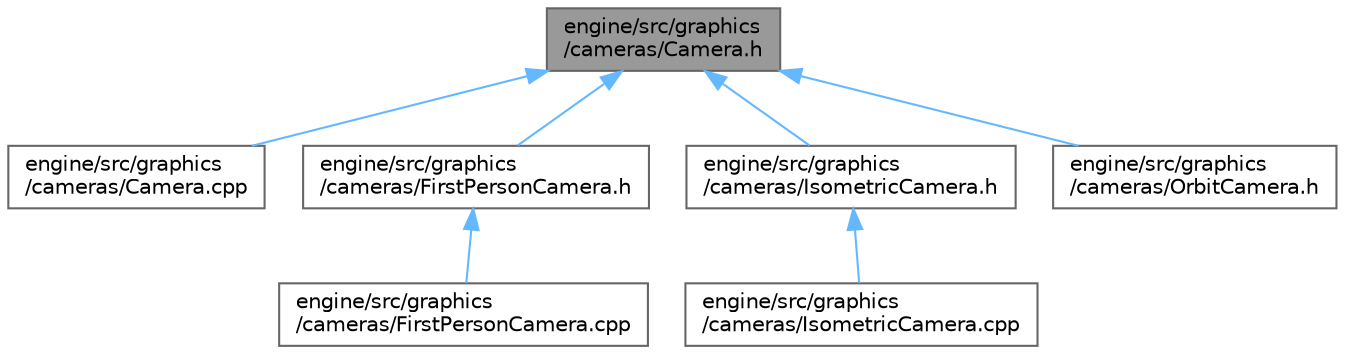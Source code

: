 digraph "engine/src/graphics/cameras/Camera.h"
{
 // LATEX_PDF_SIZE
  bgcolor="transparent";
  edge [fontname=Helvetica,fontsize=10,labelfontname=Helvetica,labelfontsize=10];
  node [fontname=Helvetica,fontsize=10,shape=box,height=0.2,width=0.4];
  Node1 [id="Node000001",label="engine/src/graphics\l/cameras/Camera.h",height=0.2,width=0.4,color="gray40", fillcolor="grey60", style="filled", fontcolor="black",tooltip="Header file for the Camera class."];
  Node1 -> Node2 [id="edge1_Node000001_Node000002",dir="back",color="steelblue1",style="solid",tooltip=" "];
  Node2 [id="Node000002",label="engine/src/graphics\l/cameras/Camera.cpp",height=0.2,width=0.4,color="grey40", fillcolor="white", style="filled",URL="$d1/d33/_camera_8cpp.html",tooltip="Implementation file for the Camera class."];
  Node1 -> Node3 [id="edge2_Node000001_Node000003",dir="back",color="steelblue1",style="solid",tooltip=" "];
  Node3 [id="Node000003",label="engine/src/graphics\l/cameras/FirstPersonCamera.h",height=0.2,width=0.4,color="grey40", fillcolor="white", style="filled",URL="$d7/d52/_first_person_camera_8h.html",tooltip="Header file for the FirstPersonCamera class."];
  Node3 -> Node4 [id="edge3_Node000003_Node000004",dir="back",color="steelblue1",style="solid",tooltip=" "];
  Node4 [id="Node000004",label="engine/src/graphics\l/cameras/FirstPersonCamera.cpp",height=0.2,width=0.4,color="grey40", fillcolor="white", style="filled",URL="$d0/d06/_first_person_camera_8cpp.html",tooltip="Implementation file for the FirstPersonCamera class."];
  Node1 -> Node5 [id="edge4_Node000001_Node000005",dir="back",color="steelblue1",style="solid",tooltip=" "];
  Node5 [id="Node000005",label="engine/src/graphics\l/cameras/IsometricCamera.h",height=0.2,width=0.4,color="grey40", fillcolor="white", style="filled",URL="$de/da8/_isometric_camera_8h.html",tooltip="Header for an isometric (orthographic) camera."];
  Node5 -> Node6 [id="edge5_Node000005_Node000006",dir="back",color="steelblue1",style="solid",tooltip=" "];
  Node6 [id="Node000006",label="engine/src/graphics\l/cameras/IsometricCamera.cpp",height=0.2,width=0.4,color="grey40", fillcolor="white", style="filled",URL="$d7/ddf/_isometric_camera_8cpp.html",tooltip="Implementation of an isometric (orthographic) camera."];
  Node1 -> Node7 [id="edge6_Node000001_Node000007",dir="back",color="steelblue1",style="solid",tooltip=" "];
  Node7 [id="Node000007",label="engine/src/graphics\l/cameras/OrbitCamera.h",height=0.2,width=0.4,color="grey40", fillcolor="white", style="filled",URL="$d5/def/_orbit_camera_8h.html",tooltip="Header file for the OrbitCamera class."];
}
